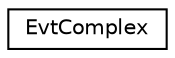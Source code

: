 digraph "Graphical Class Hierarchy"
{
  edge [fontname="Helvetica",fontsize="10",labelfontname="Helvetica",labelfontsize="10"];
  node [fontname="Helvetica",fontsize="10",shape=record];
  rankdir="LR";
  Node1 [label="EvtComplex",height=0.2,width=0.4,color="black", fillcolor="white", style="filled",URL="$class_evt_complex.html"];
}
